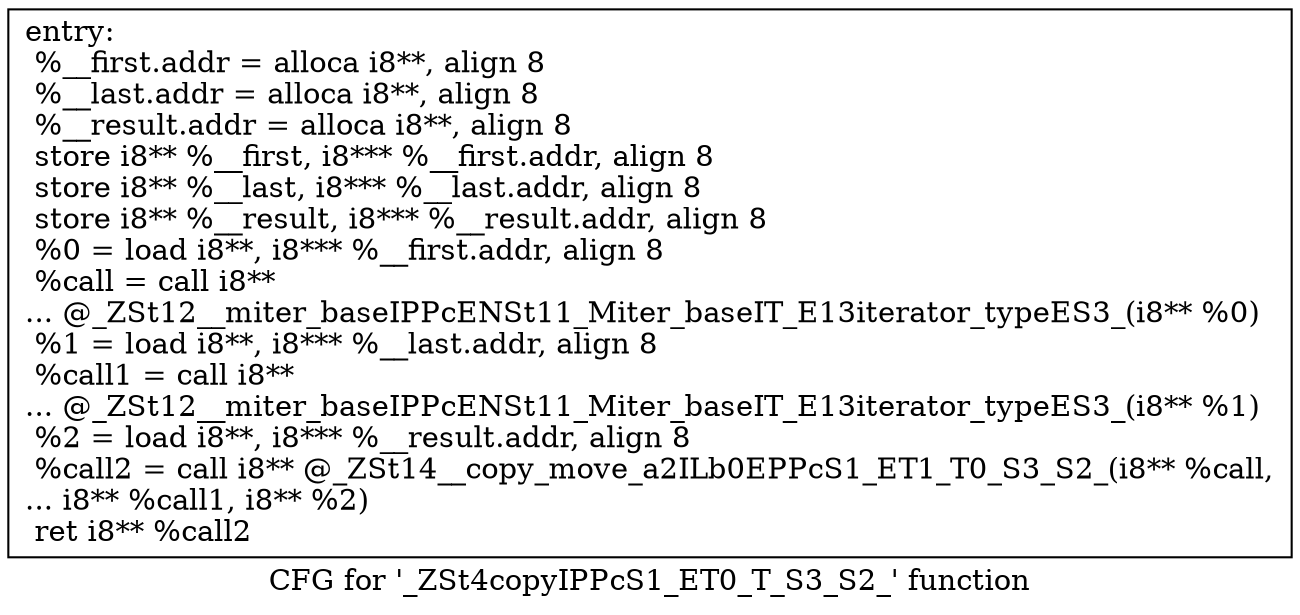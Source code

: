 digraph "CFG for '_ZSt4copyIPPcS1_ET0_T_S3_S2_' function" {
	label="CFG for '_ZSt4copyIPPcS1_ET0_T_S3_S2_' function";

	Node0x6bb3200 [shape=record,label="{entry:\l  %__first.addr = alloca i8**, align 8\l  %__last.addr = alloca i8**, align 8\l  %__result.addr = alloca i8**, align 8\l  store i8** %__first, i8*** %__first.addr, align 8\l  store i8** %__last, i8*** %__last.addr, align 8\l  store i8** %__result, i8*** %__result.addr, align 8\l  %0 = load i8**, i8*** %__first.addr, align 8\l  %call = call i8**\l... @_ZSt12__miter_baseIPPcENSt11_Miter_baseIT_E13iterator_typeES3_(i8** %0)\l  %1 = load i8**, i8*** %__last.addr, align 8\l  %call1 = call i8**\l... @_ZSt12__miter_baseIPPcENSt11_Miter_baseIT_E13iterator_typeES3_(i8** %1)\l  %2 = load i8**, i8*** %__result.addr, align 8\l  %call2 = call i8** @_ZSt14__copy_move_a2ILb0EPPcS1_ET1_T0_S3_S2_(i8** %call,\l... i8** %call1, i8** %2)\l  ret i8** %call2\l}"];
}
